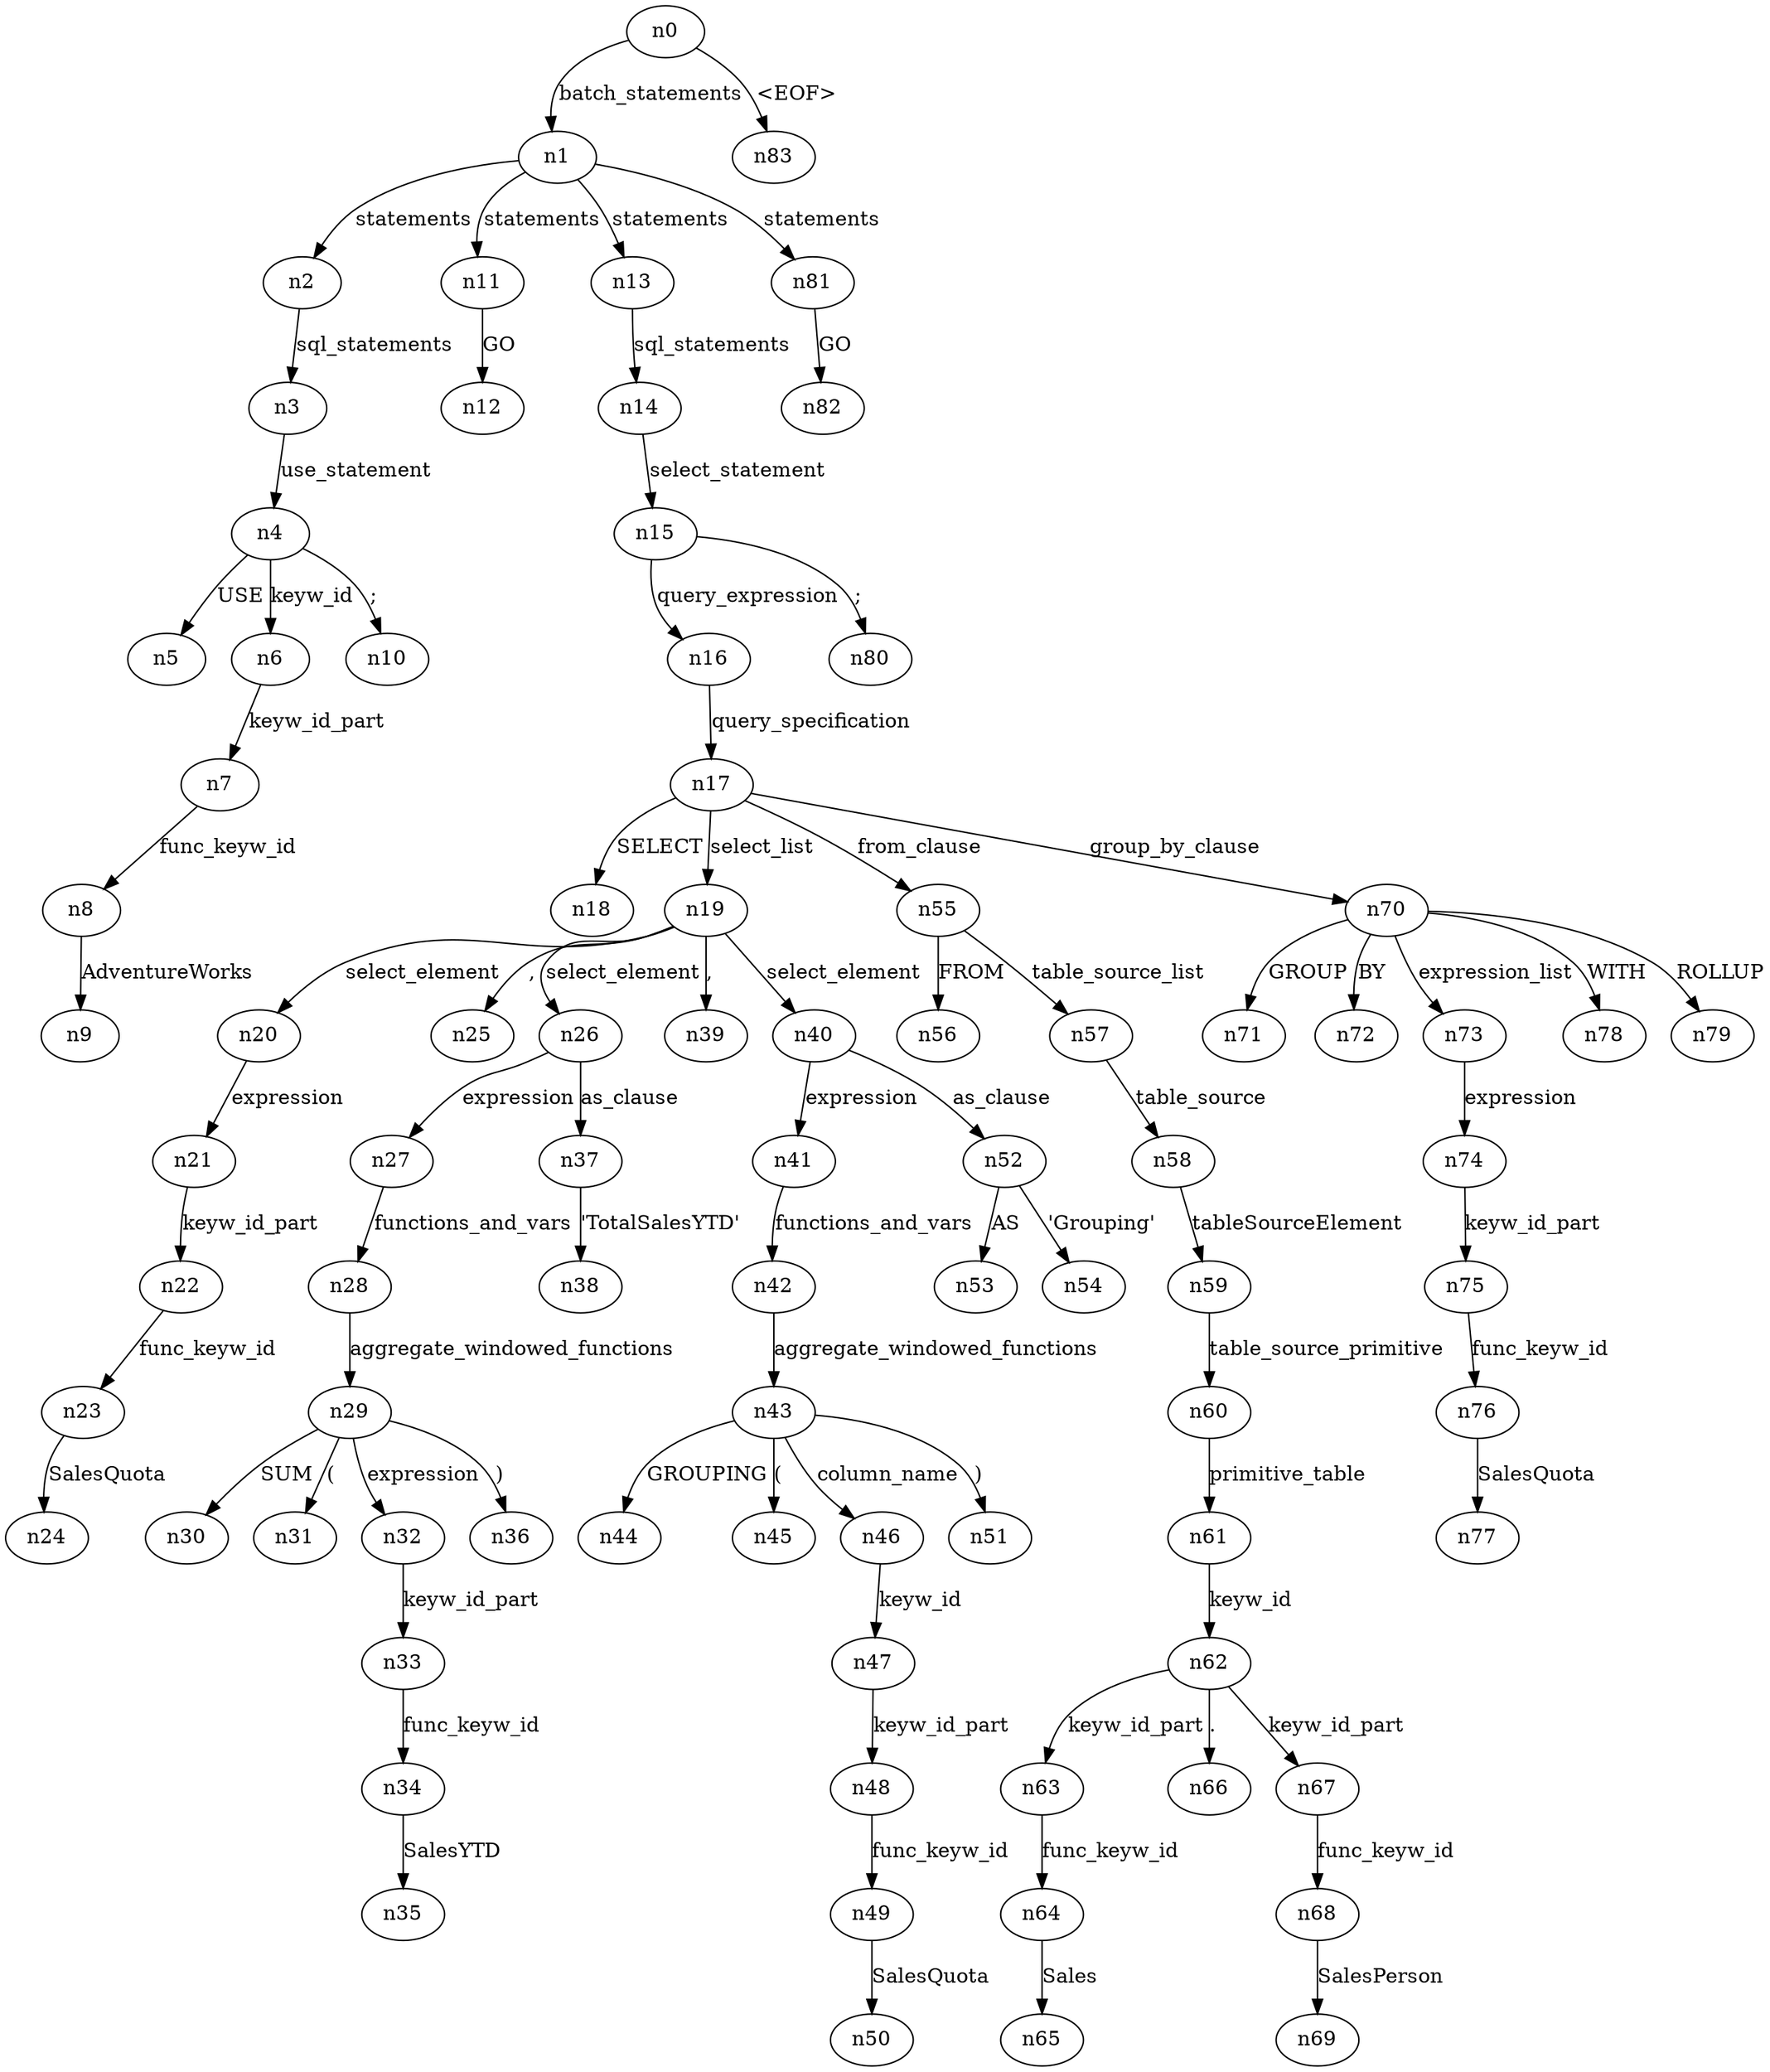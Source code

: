 digraph ParseTree {
  n0 -> n1 [label="batch_statements"];
  n1 -> n2 [label="statements"];
  n2 -> n3 [label="sql_statements"];
  n3 -> n4 [label="use_statement"];
  n4 -> n5 [label="USE"];
  n4 -> n6 [label="keyw_id"];
  n6 -> n7 [label="keyw_id_part"];
  n7 -> n8 [label="func_keyw_id"];
  n8 -> n9 [label="AdventureWorks"];
  n4 -> n10 [label=";"];
  n1 -> n11 [label="statements"];
  n11 -> n12 [label="GO"];
  n1 -> n13 [label="statements"];
  n13 -> n14 [label="sql_statements"];
  n14 -> n15 [label="select_statement"];
  n15 -> n16 [label="query_expression"];
  n16 -> n17 [label="query_specification"];
  n17 -> n18 [label="SELECT"];
  n17 -> n19 [label="select_list"];
  n19 -> n20 [label="select_element"];
  n20 -> n21 [label="expression"];
  n21 -> n22 [label="keyw_id_part"];
  n22 -> n23 [label="func_keyw_id"];
  n23 -> n24 [label="SalesQuota"];
  n19 -> n25 [label=","];
  n19 -> n26 [label="select_element"];
  n26 -> n27 [label="expression"];
  n27 -> n28 [label="functions_and_vars"];
  n28 -> n29 [label="aggregate_windowed_functions"];
  n29 -> n30 [label="SUM"];
  n29 -> n31 [label="("];
  n29 -> n32 [label="expression"];
  n32 -> n33 [label="keyw_id_part"];
  n33 -> n34 [label="func_keyw_id"];
  n34 -> n35 [label="SalesYTD"];
  n29 -> n36 [label=")"];
  n26 -> n37 [label="as_clause"];
  n37 -> n38 [label="'TotalSalesYTD'"];
  n19 -> n39 [label=","];
  n19 -> n40 [label="select_element"];
  n40 -> n41 [label="expression"];
  n41 -> n42 [label="functions_and_vars"];
  n42 -> n43 [label="aggregate_windowed_functions"];
  n43 -> n44 [label="GROUPING"];
  n43 -> n45 [label="("];
  n43 -> n46 [label="column_name"];
  n46 -> n47 [label="keyw_id"];
  n47 -> n48 [label="keyw_id_part"];
  n48 -> n49 [label="func_keyw_id"];
  n49 -> n50 [label="SalesQuota"];
  n43 -> n51 [label=")"];
  n40 -> n52 [label="as_clause"];
  n52 -> n53 [label="AS"];
  n52 -> n54 [label="'Grouping'"];
  n17 -> n55 [label="from_clause"];
  n55 -> n56 [label="FROM"];
  n55 -> n57 [label="table_source_list"];
  n57 -> n58 [label="table_source"];
  n58 -> n59 [label="tableSourceElement"];
  n59 -> n60 [label="table_source_primitive"];
  n60 -> n61 [label="primitive_table"];
  n61 -> n62 [label="keyw_id"];
  n62 -> n63 [label="keyw_id_part"];
  n63 -> n64 [label="func_keyw_id"];
  n64 -> n65 [label="Sales"];
  n62 -> n66 [label="."];
  n62 -> n67 [label="keyw_id_part"];
  n67 -> n68 [label="func_keyw_id"];
  n68 -> n69 [label="SalesPerson"];
  n17 -> n70 [label="group_by_clause"];
  n70 -> n71 [label="GROUP"];
  n70 -> n72 [label="BY"];
  n70 -> n73 [label="expression_list"];
  n73 -> n74 [label="expression"];
  n74 -> n75 [label="keyw_id_part"];
  n75 -> n76 [label="func_keyw_id"];
  n76 -> n77 [label="SalesQuota"];
  n70 -> n78 [label="WITH"];
  n70 -> n79 [label="ROLLUP"];
  n15 -> n80 [label=";"];
  n1 -> n81 [label="statements"];
  n81 -> n82 [label="GO"];
  n0 -> n83 [label="<EOF>"];
}